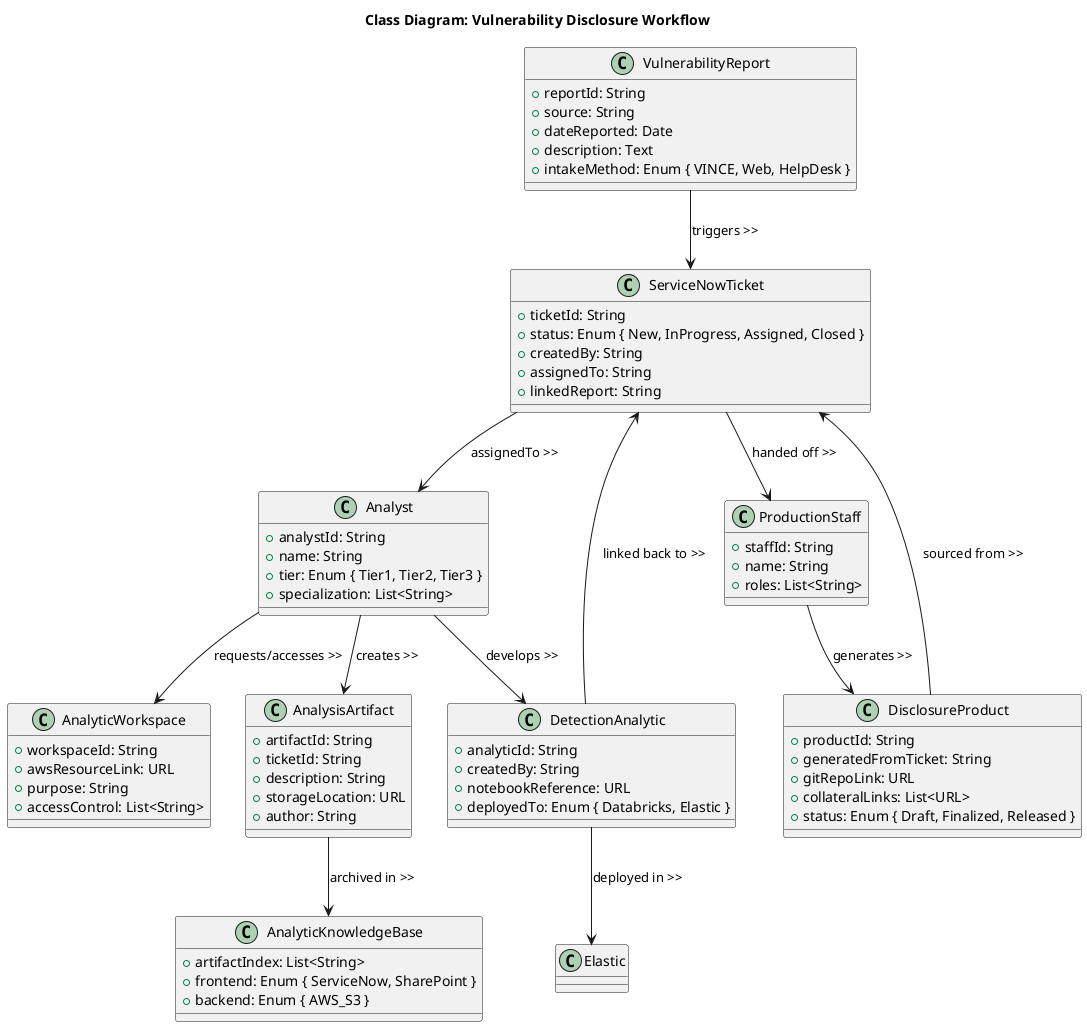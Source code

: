 @startuml
	title Class Diagram: Vulnerability Disclosure Workflow
	
	' Core Process Entities
	class "VulnerabilityReport" {
	  +reportId: String
	  +source: String
	  +dateReported: Date
	  +description: Text
	  +intakeMethod: Enum { VINCE, Web, HelpDesk }
	}
	
	class "ServiceNowTicket" {
	  +ticketId: String
	  +status: Enum { New, InProgress, Assigned, Closed }
	  +createdBy: String
	  +assignedTo: String
	  +linkedReport: String
	}
	
	class "Analyst" {
	  +analystId: String
	  +name: String
	  +tier: Enum { Tier1, Tier2, Tier3 }
	  +specialization: List<String>
	}
	
	class "AnalyticWorkspace" {
	  +workspaceId: String
	  +awsResourceLink: URL
	  +purpose: String
	  +accessControl: List<String>
	}
	
	class "DetectionAnalytic" {
	  +analyticId: String
	  +createdBy: String
	  +notebookReference: URL
	  +deployedTo: Enum { Databricks, Elastic }
	}
	
	class "AnalysisArtifact" {
	  +artifactId: String
	  +ticketId: String
	  +description: String
	  +storageLocation: URL
	  +author: String
	}
	
	class "AnalyticKnowledgeBase" {
	  +artifactIndex: List<String>
	  +frontend: Enum { ServiceNow, SharePoint }
	  +backend: Enum { AWS_S3 }
	}
	
	class "ProductionStaff" {
	  +staffId: String
	  +name: String
	  +roles: List<String>
	}
	
	class "DisclosureProduct" {
	  +productId: String
	  +generatedFromTicket: String
	  +gitRepoLink: URL
	  +collateralLinks: List<URL>
	  +status: Enum { Draft, Finalized, Released }
	}
	
	' Relationships
	VulnerabilityReport --> ServiceNowTicket : triggers >>
	ServiceNowTicket --> Analyst : assignedTo >>
	Analyst --> AnalyticWorkspace : requests/accesses >>
	Analyst --> AnalysisArtifact : creates >>
	AnalysisArtifact --> AnalyticKnowledgeBase : archived in >>
	
	Analyst --> DetectionAnalytic : develops >>
	DetectionAnalytic --> Elastic : deployed in >>
	DetectionAnalytic --> ServiceNowTicket : linked back to >>
	
	ServiceNowTicket --> ProductionStaff : handed off >>
	ProductionStaff --> DisclosureProduct : generates >>
	DisclosureProduct --> ServiceNowTicket : sourced from >>

@enduml
